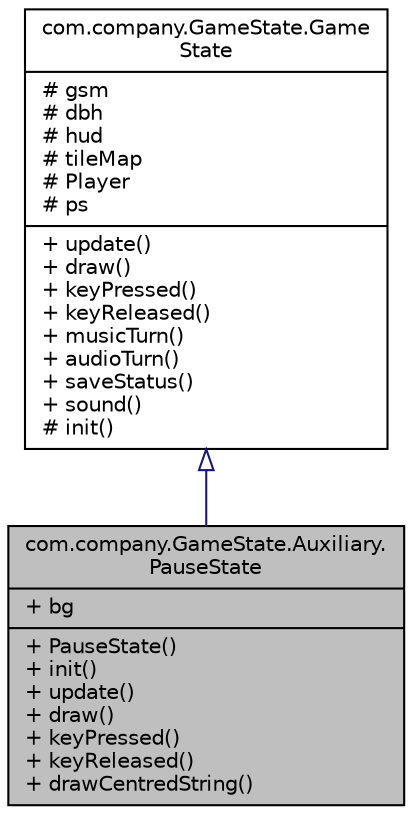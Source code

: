 digraph "com.company.GameState.Auxiliary.PauseState"
{
 // LATEX_PDF_SIZE
  edge [fontname="Helvetica",fontsize="10",labelfontname="Helvetica",labelfontsize="10"];
  node [fontname="Helvetica",fontsize="10",shape=record];
  Node1 [label="{com.company.GameState.Auxiliary.\lPauseState\n|+ bg\l|+ PauseState()\l+ init()\l+ update()\l+ draw()\l+ keyPressed()\l+ keyReleased()\l+ drawCentredString()\l}",height=0.2,width=0.4,color="black", fillcolor="grey75", style="filled", fontcolor="black",tooltip="Reprezinta stare care se ocupa de punerea jocului pe pauza si alte optiuni."];
  Node2 -> Node1 [dir="back",color="midnightblue",fontsize="10",style="solid",arrowtail="onormal",fontname="Helvetica"];
  Node2 [label="{com.company.GameState.Game\lState\n|# gsm\l# dbh\l# hud\l# tileMap\l# Player\l# ps\l|+ update()\l+ draw()\l+ keyPressed()\l+ keyReleased()\l+ musicTurn()\l+ audioTurn()\l+ saveStatus()\l+ sound()\l# init()\l}",height=0.2,width=0.4,color="black", fillcolor="white", style="filled",URL="$classcom_1_1company_1_1_game_state_1_1_game_state.html",tooltip="Clasa generica care descrie o stare a jocului."];
}
